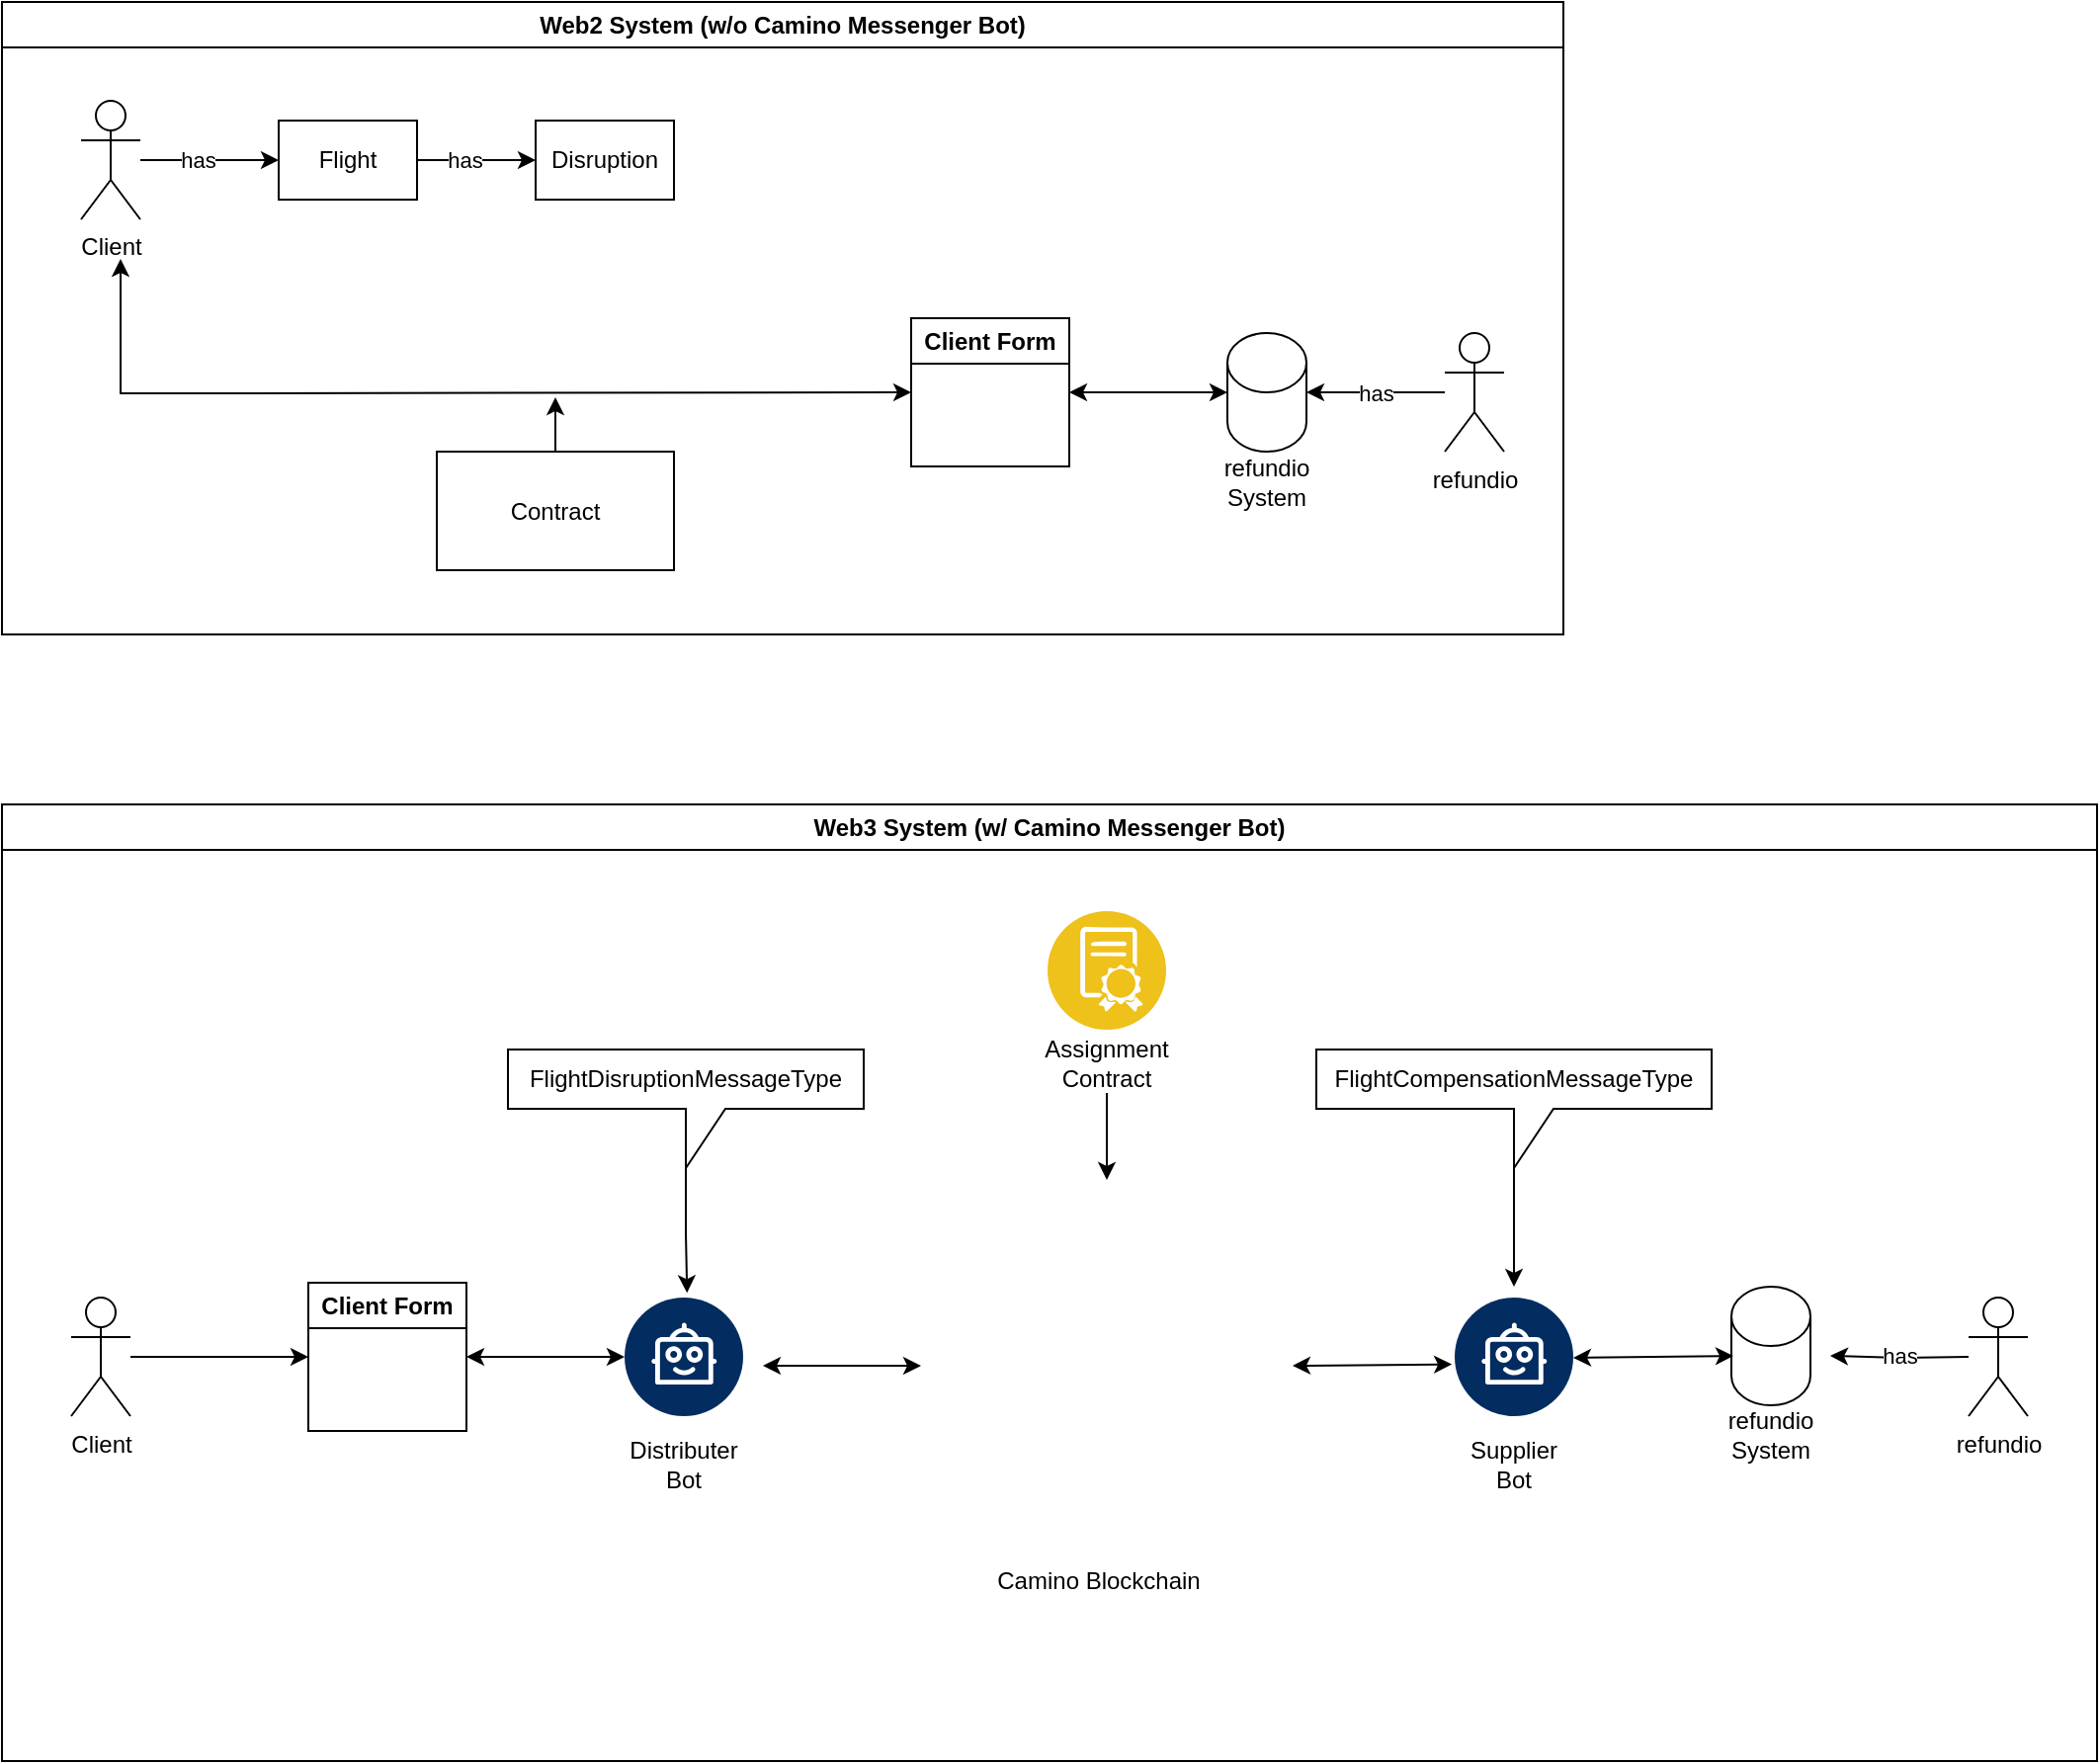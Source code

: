 <mxfile version="26.3.0">
  <diagram name="Page-1" id="PylWQ2-90nnoBEsCg1NG">
    <mxGraphModel dx="1339" dy="718" grid="1" gridSize="10" guides="1" tooltips="1" connect="1" arrows="1" fold="1" page="1" pageScale="1" pageWidth="827" pageHeight="1169" math="0" shadow="0">
      <root>
        <mxCell id="0" />
        <mxCell id="1" parent="0" />
        <mxCell id="f6Hwri9iwjJG2oTpKq8c-5" style="edgeStyle=orthogonalEdgeStyle;rounded=0;orthogonalLoop=1;jettySize=auto;html=1;entryX=0;entryY=0.5;entryDx=0;entryDy=0;" edge="1" parent="1" source="f6Hwri9iwjJG2oTpKq8c-1" target="f6Hwri9iwjJG2oTpKq8c-4">
          <mxGeometry relative="1" as="geometry" />
        </mxCell>
        <mxCell id="f6Hwri9iwjJG2oTpKq8c-8" value="has" style="edgeLabel;html=1;align=center;verticalAlign=middle;resizable=0;points=[];" vertex="1" connectable="0" parent="f6Hwri9iwjJG2oTpKq8c-5">
          <mxGeometry x="-0.182" relative="1" as="geometry">
            <mxPoint as="offset" />
          </mxGeometry>
        </mxCell>
        <mxCell id="f6Hwri9iwjJG2oTpKq8c-1" value="Client" style="shape=umlActor;verticalLabelPosition=bottom;verticalAlign=top;html=1;outlineConnect=0;" vertex="1" parent="1">
          <mxGeometry x="60" y="60" width="30" height="60" as="geometry" />
        </mxCell>
        <mxCell id="f6Hwri9iwjJG2oTpKq8c-7" style="edgeStyle=orthogonalEdgeStyle;rounded=0;orthogonalLoop=1;jettySize=auto;html=1;entryX=0;entryY=0.5;entryDx=0;entryDy=0;" edge="1" parent="1" source="f6Hwri9iwjJG2oTpKq8c-4" target="f6Hwri9iwjJG2oTpKq8c-6">
          <mxGeometry relative="1" as="geometry" />
        </mxCell>
        <mxCell id="f6Hwri9iwjJG2oTpKq8c-9" value="has" style="edgeLabel;html=1;align=center;verticalAlign=middle;resizable=0;points=[];" vertex="1" connectable="0" parent="f6Hwri9iwjJG2oTpKq8c-7">
          <mxGeometry x="-0.279" y="2" relative="1" as="geometry">
            <mxPoint x="2" y="2" as="offset" />
          </mxGeometry>
        </mxCell>
        <mxCell id="f6Hwri9iwjJG2oTpKq8c-4" value="Flight" style="rounded=0;whiteSpace=wrap;html=1;" vertex="1" parent="1">
          <mxGeometry x="160" y="70" width="70" height="40" as="geometry" />
        </mxCell>
        <mxCell id="f6Hwri9iwjJG2oTpKq8c-6" value="Disruption" style="rounded=0;whiteSpace=wrap;html=1;" vertex="1" parent="1">
          <mxGeometry x="290" y="70" width="70" height="40" as="geometry" />
        </mxCell>
        <mxCell id="f6Hwri9iwjJG2oTpKq8c-14" style="edgeStyle=orthogonalEdgeStyle;rounded=0;orthogonalLoop=1;jettySize=auto;html=1;" edge="1" parent="1" source="f6Hwri9iwjJG2oTpKq8c-10">
          <mxGeometry relative="1" as="geometry">
            <mxPoint x="680" y="207.5" as="targetPoint" />
          </mxGeometry>
        </mxCell>
        <mxCell id="f6Hwri9iwjJG2oTpKq8c-15" value="has" style="edgeLabel;html=1;align=center;verticalAlign=middle;resizable=0;points=[];" vertex="1" connectable="0" parent="f6Hwri9iwjJG2oTpKq8c-14">
          <mxGeometry x="0.003" relative="1" as="geometry">
            <mxPoint as="offset" />
          </mxGeometry>
        </mxCell>
        <mxCell id="f6Hwri9iwjJG2oTpKq8c-10" value="refundio" style="shape=umlActor;verticalLabelPosition=bottom;verticalAlign=top;html=1;outlineConnect=0;" vertex="1" parent="1">
          <mxGeometry x="750" y="177.5" width="30" height="60" as="geometry" />
        </mxCell>
        <mxCell id="f6Hwri9iwjJG2oTpKq8c-13" value="" style="group" vertex="1" connectable="0" parent="1">
          <mxGeometry x="630" y="177.5" width="60" height="90" as="geometry" />
        </mxCell>
        <mxCell id="f6Hwri9iwjJG2oTpKq8c-11" value="" style="shape=cylinder3;whiteSpace=wrap;html=1;boundedLbl=1;backgroundOutline=1;size=15;" vertex="1" parent="f6Hwri9iwjJG2oTpKq8c-13">
          <mxGeometry x="10" width="40" height="60" as="geometry" />
        </mxCell>
        <mxCell id="f6Hwri9iwjJG2oTpKq8c-12" value="refund&lt;span style=&quot;background-color: transparent; color: light-dark(rgb(0, 0, 0), rgb(255, 255, 255));&quot;&gt;io System&lt;/span&gt;" style="text;html=1;align=center;verticalAlign=middle;whiteSpace=wrap;rounded=0;" vertex="1" parent="f6Hwri9iwjJG2oTpKq8c-13">
          <mxGeometry y="60" width="60" height="30" as="geometry" />
        </mxCell>
        <mxCell id="f6Hwri9iwjJG2oTpKq8c-16" value="Client Form" style="swimlane;whiteSpace=wrap;html=1;" vertex="1" parent="1">
          <mxGeometry x="480" y="170" width="80" height="75" as="geometry">
            <mxRectangle x="510" y="42.5" width="100" height="30" as="alternateBounds" />
          </mxGeometry>
        </mxCell>
        <mxCell id="f6Hwri9iwjJG2oTpKq8c-18" value="" style="endArrow=classic;startArrow=classic;html=1;rounded=0;entryX=0;entryY=0.5;entryDx=0;entryDy=0;entryPerimeter=0;exitX=1;exitY=0.5;exitDx=0;exitDy=0;" edge="1" parent="1" source="f6Hwri9iwjJG2oTpKq8c-16" target="f6Hwri9iwjJG2oTpKq8c-11">
          <mxGeometry width="50" height="50" relative="1" as="geometry">
            <mxPoint x="510" y="317.5" as="sourcePoint" />
            <mxPoint x="560" y="267.5" as="targetPoint" />
          </mxGeometry>
        </mxCell>
        <mxCell id="f6Hwri9iwjJG2oTpKq8c-23" style="edgeStyle=orthogonalEdgeStyle;rounded=0;orthogonalLoop=1;jettySize=auto;html=1;" edge="1" parent="1" source="f6Hwri9iwjJG2oTpKq8c-22">
          <mxGeometry relative="1" as="geometry">
            <mxPoint x="300" y="210" as="targetPoint" />
          </mxGeometry>
        </mxCell>
        <mxCell id="f6Hwri9iwjJG2oTpKq8c-22" value="Contract" style="rounded=0;whiteSpace=wrap;html=1;" vertex="1" parent="1">
          <mxGeometry x="240" y="237.5" width="120" height="60" as="geometry" />
        </mxCell>
        <mxCell id="f6Hwri9iwjJG2oTpKq8c-24" value="Web2 System (w/o Camino Messenger Bot)" style="swimlane;whiteSpace=wrap;html=1;" vertex="1" parent="1">
          <mxGeometry x="20" y="10" width="790" height="320" as="geometry" />
        </mxCell>
        <mxCell id="f6Hwri9iwjJG2oTpKq8c-26" value="" style="endArrow=classic;startArrow=classic;html=1;rounded=0;entryX=0;entryY=0.5;entryDx=0;entryDy=0;edgeStyle=orthogonalEdgeStyle;" edge="1" parent="1" target="f6Hwri9iwjJG2oTpKq8c-16">
          <mxGeometry width="50" height="50" relative="1" as="geometry">
            <mxPoint x="80" y="140" as="sourcePoint" />
            <mxPoint x="440" y="240" as="targetPoint" />
            <Array as="points">
              <mxPoint x="120" y="208" />
              <mxPoint x="220" y="208" />
            </Array>
          </mxGeometry>
        </mxCell>
        <mxCell id="f6Hwri9iwjJG2oTpKq8c-59" value="Web3 System (w/ Camino Messenger Bot)" style="swimlane;whiteSpace=wrap;html=1;" vertex="1" parent="1">
          <mxGeometry x="20" y="416" width="1060" height="484" as="geometry" />
        </mxCell>
        <mxCell id="f6Hwri9iwjJG2oTpKq8c-30" value="" style="group" vertex="1" connectable="0" parent="f6Hwri9iwjJG2oTpKq8c-59">
          <mxGeometry x="465" y="190" width="188" height="218" as="geometry" />
        </mxCell>
        <mxCell id="f6Hwri9iwjJG2oTpKq8c-28" value="" style="shape=image;html=1;verticalAlign=top;verticalLabelPosition=bottom;labelBackgroundColor=#ffffff;imageAspect=0;aspect=fixed;image=https://cdn1.iconfinder.com/data/icons/cryptocurrency-blockchain-fintech-free/32/Cryptocurrency_blockchain_data-37-128.png" vertex="1" parent="f6Hwri9iwjJG2oTpKq8c-30">
          <mxGeometry width="188" height="188" as="geometry" />
        </mxCell>
        <mxCell id="f6Hwri9iwjJG2oTpKq8c-29" value="Camino Blockchain" style="text;html=1;align=center;verticalAlign=middle;whiteSpace=wrap;rounded=0;" vertex="1" parent="f6Hwri9iwjJG2oTpKq8c-30">
          <mxGeometry x="10" y="188" width="160" height="30" as="geometry" />
        </mxCell>
        <mxCell id="f6Hwri9iwjJG2oTpKq8c-53" style="edgeStyle=orthogonalEdgeStyle;rounded=0;orthogonalLoop=1;jettySize=auto;html=1;entryX=0;entryY=0.5;entryDx=0;entryDy=0;" edge="1" parent="f6Hwri9iwjJG2oTpKq8c-59" source="f6Hwri9iwjJG2oTpKq8c-31" target="f6Hwri9iwjJG2oTpKq8c-52">
          <mxGeometry relative="1" as="geometry" />
        </mxCell>
        <mxCell id="f6Hwri9iwjJG2oTpKq8c-31" value="Client" style="shape=umlActor;verticalLabelPosition=bottom;verticalAlign=top;html=1;outlineConnect=0;" vertex="1" parent="f6Hwri9iwjJG2oTpKq8c-59">
          <mxGeometry x="35" y="249.5" width="30" height="60" as="geometry" />
        </mxCell>
        <mxCell id="f6Hwri9iwjJG2oTpKq8c-34" value="" style="group" vertex="1" connectable="0" parent="f6Hwri9iwjJG2oTpKq8c-59">
          <mxGeometry x="315" y="249.5" width="60" height="99" as="geometry" />
        </mxCell>
        <mxCell id="f6Hwri9iwjJG2oTpKq8c-32" value="" style="verticalLabelPosition=bottom;aspect=fixed;html=1;shape=mxgraph.salesforce.bots2;" vertex="1" parent="f6Hwri9iwjJG2oTpKq8c-34">
          <mxGeometry width="60" height="60" as="geometry" />
        </mxCell>
        <mxCell id="f6Hwri9iwjJG2oTpKq8c-33" value="Distributer Bot" style="text;html=1;align=center;verticalAlign=middle;whiteSpace=wrap;rounded=0;" vertex="1" parent="f6Hwri9iwjJG2oTpKq8c-34">
          <mxGeometry y="69" width="60" height="30" as="geometry" />
        </mxCell>
        <mxCell id="f6Hwri9iwjJG2oTpKq8c-35" value="" style="group" vertex="1" connectable="0" parent="f6Hwri9iwjJG2oTpKq8c-59">
          <mxGeometry x="735" y="249.5" width="60" height="99" as="geometry" />
        </mxCell>
        <mxCell id="f6Hwri9iwjJG2oTpKq8c-36" value="" style="verticalLabelPosition=bottom;aspect=fixed;html=1;shape=mxgraph.salesforce.bots2;" vertex="1" parent="f6Hwri9iwjJG2oTpKq8c-35">
          <mxGeometry width="60" height="60" as="geometry" />
        </mxCell>
        <mxCell id="f6Hwri9iwjJG2oTpKq8c-37" value="Supplier Bot" style="text;html=1;align=center;verticalAlign=middle;whiteSpace=wrap;rounded=0;" vertex="1" parent="f6Hwri9iwjJG2oTpKq8c-35">
          <mxGeometry y="69" width="60" height="30" as="geometry" />
        </mxCell>
        <mxCell id="f6Hwri9iwjJG2oTpKq8c-39" value="refundio" style="shape=umlActor;verticalLabelPosition=bottom;verticalAlign=top;html=1;outlineConnect=0;" vertex="1" parent="f6Hwri9iwjJG2oTpKq8c-59">
          <mxGeometry x="995" y="249.5" width="30" height="60" as="geometry" />
        </mxCell>
        <mxCell id="f6Hwri9iwjJG2oTpKq8c-40" value="" style="endArrow=classic;startArrow=classic;html=1;rounded=0;exitX=0;exitY=0.5;exitDx=0;exitDy=0;exitPerimeter=0;entryX=1;entryY=0.5;entryDx=0;entryDy=0;" edge="1" parent="f6Hwri9iwjJG2oTpKq8c-59" source="f6Hwri9iwjJG2oTpKq8c-32" target="f6Hwri9iwjJG2oTpKq8c-52">
          <mxGeometry width="50" height="50" relative="1" as="geometry">
            <mxPoint x="565" y="314" as="sourcePoint" />
            <mxPoint x="245" y="280" as="targetPoint" />
          </mxGeometry>
        </mxCell>
        <mxCell id="f6Hwri9iwjJG2oTpKq8c-41" value="" style="endArrow=classic;startArrow=classic;html=1;rounded=0;entryX=0;entryY=0.5;entryDx=0;entryDy=0;" edge="1" parent="f6Hwri9iwjJG2oTpKq8c-59" target="f6Hwri9iwjJG2oTpKq8c-28">
          <mxGeometry width="50" height="50" relative="1" as="geometry">
            <mxPoint x="385" y="284" as="sourcePoint" />
            <mxPoint x="615" y="264" as="targetPoint" />
          </mxGeometry>
        </mxCell>
        <mxCell id="f6Hwri9iwjJG2oTpKq8c-42" value="" style="endArrow=classic;startArrow=classic;html=1;rounded=0;entryX=-0.024;entryY=0.563;entryDx=0;entryDy=0;entryPerimeter=0;exitX=1;exitY=0.5;exitDx=0;exitDy=0;" edge="1" parent="f6Hwri9iwjJG2oTpKq8c-59" source="f6Hwri9iwjJG2oTpKq8c-28" target="f6Hwri9iwjJG2oTpKq8c-36">
          <mxGeometry width="50" height="50" relative="1" as="geometry">
            <mxPoint x="565" y="314" as="sourcePoint" />
            <mxPoint x="615" y="264" as="targetPoint" />
          </mxGeometry>
        </mxCell>
        <mxCell id="f6Hwri9iwjJG2oTpKq8c-45" style="edgeStyle=orthogonalEdgeStyle;rounded=0;orthogonalLoop=1;jettySize=auto;html=1;entryX=0.527;entryY=-0.039;entryDx=0;entryDy=0;entryPerimeter=0;" edge="1" parent="f6Hwri9iwjJG2oTpKq8c-59" source="f6Hwri9iwjJG2oTpKq8c-44" target="f6Hwri9iwjJG2oTpKq8c-32">
          <mxGeometry relative="1" as="geometry">
            <mxPoint x="285" y="274" as="targetPoint" />
          </mxGeometry>
        </mxCell>
        <mxCell id="f6Hwri9iwjJG2oTpKq8c-44" value="FlightDisruptionMessageType" style="shape=callout;whiteSpace=wrap;html=1;perimeter=calloutPerimeter;" vertex="1" parent="f6Hwri9iwjJG2oTpKq8c-59">
          <mxGeometry x="256" y="124" width="180" height="60" as="geometry" />
        </mxCell>
        <mxCell id="f6Hwri9iwjJG2oTpKq8c-48" value="" style="group" vertex="1" connectable="0" parent="f6Hwri9iwjJG2oTpKq8c-59">
          <mxGeometry x="529" y="54" width="60" height="92" as="geometry" />
        </mxCell>
        <mxCell id="f6Hwri9iwjJG2oTpKq8c-46" value="" style="image;aspect=fixed;perimeter=ellipsePerimeter;html=1;align=center;shadow=0;dashed=0;fontColor=#4277BB;labelBackgroundColor=default;fontSize=12;spacingTop=3;image=img/lib/ibm/blockchain/smart_contract.svg;" vertex="1" parent="f6Hwri9iwjJG2oTpKq8c-48">
          <mxGeometry width="60" height="60" as="geometry" />
        </mxCell>
        <mxCell id="f6Hwri9iwjJG2oTpKq8c-47" value="Assignment Contract" style="text;html=1;align=center;verticalAlign=middle;whiteSpace=wrap;rounded=0;" vertex="1" parent="f6Hwri9iwjJG2oTpKq8c-48">
          <mxGeometry y="62" width="60" height="30" as="geometry" />
        </mxCell>
        <mxCell id="f6Hwri9iwjJG2oTpKq8c-49" style="edgeStyle=orthogonalEdgeStyle;rounded=0;orthogonalLoop=1;jettySize=auto;html=1;" edge="1" parent="f6Hwri9iwjJG2oTpKq8c-59" source="f6Hwri9iwjJG2oTpKq8c-47" target="f6Hwri9iwjJG2oTpKq8c-28">
          <mxGeometry relative="1" as="geometry" />
        </mxCell>
        <mxCell id="f6Hwri9iwjJG2oTpKq8c-51" style="edgeStyle=orthogonalEdgeStyle;rounded=0;orthogonalLoop=1;jettySize=auto;html=1;" edge="1" parent="f6Hwri9iwjJG2oTpKq8c-59" source="f6Hwri9iwjJG2oTpKq8c-50">
          <mxGeometry relative="1" as="geometry">
            <mxPoint x="765" y="244" as="targetPoint" />
          </mxGeometry>
        </mxCell>
        <mxCell id="f6Hwri9iwjJG2oTpKq8c-50" value="FlightCompensationMessageType" style="shape=callout;whiteSpace=wrap;html=1;perimeter=calloutPerimeter;" vertex="1" parent="f6Hwri9iwjJG2oTpKq8c-59">
          <mxGeometry x="665" y="124" width="200" height="60" as="geometry" />
        </mxCell>
        <mxCell id="f6Hwri9iwjJG2oTpKq8c-52" value="Client Form" style="swimlane;whiteSpace=wrap;html=1;" vertex="1" parent="f6Hwri9iwjJG2oTpKq8c-59">
          <mxGeometry x="155" y="242" width="80" height="75" as="geometry">
            <mxRectangle x="510" y="42.5" width="100" height="30" as="alternateBounds" />
          </mxGeometry>
        </mxCell>
        <mxCell id="f6Hwri9iwjJG2oTpKq8c-54" value="" style="group" vertex="1" connectable="0" parent="f6Hwri9iwjJG2oTpKq8c-59">
          <mxGeometry x="865" y="244" width="60" height="90" as="geometry" />
        </mxCell>
        <mxCell id="f6Hwri9iwjJG2oTpKq8c-55" value="" style="shape=cylinder3;whiteSpace=wrap;html=1;boundedLbl=1;backgroundOutline=1;size=15;" vertex="1" parent="f6Hwri9iwjJG2oTpKq8c-54">
          <mxGeometry x="10" width="40" height="60" as="geometry" />
        </mxCell>
        <mxCell id="f6Hwri9iwjJG2oTpKq8c-56" value="refund&lt;span style=&quot;background-color: transparent; color: light-dark(rgb(0, 0, 0), rgb(255, 255, 255));&quot;&gt;io System&lt;/span&gt;" style="text;html=1;align=center;verticalAlign=middle;whiteSpace=wrap;rounded=0;" vertex="1" parent="f6Hwri9iwjJG2oTpKq8c-54">
          <mxGeometry y="60" width="60" height="30" as="geometry" />
        </mxCell>
        <mxCell id="f6Hwri9iwjJG2oTpKq8c-57" value="" style="endArrow=classic;startArrow=classic;html=1;rounded=0;entryX=-0.024;entryY=0.563;entryDx=0;entryDy=0;entryPerimeter=0;exitX=1;exitY=0.5;exitDx=0;exitDy=0;" edge="1" parent="f6Hwri9iwjJG2oTpKq8c-59">
          <mxGeometry width="50" height="50" relative="1" as="geometry">
            <mxPoint x="795" y="280" as="sourcePoint" />
            <mxPoint x="876" y="279" as="targetPoint" />
          </mxGeometry>
        </mxCell>
        <mxCell id="f6Hwri9iwjJG2oTpKq8c-60" value="has" style="edgeStyle=orthogonalEdgeStyle;rounded=0;orthogonalLoop=1;jettySize=auto;html=1;" edge="1" parent="f6Hwri9iwjJG2oTpKq8c-59">
          <mxGeometry relative="1" as="geometry">
            <mxPoint x="925" y="278.98" as="targetPoint" />
            <mxPoint x="995" y="279.48" as="sourcePoint" />
          </mxGeometry>
        </mxCell>
      </root>
    </mxGraphModel>
  </diagram>
</mxfile>
